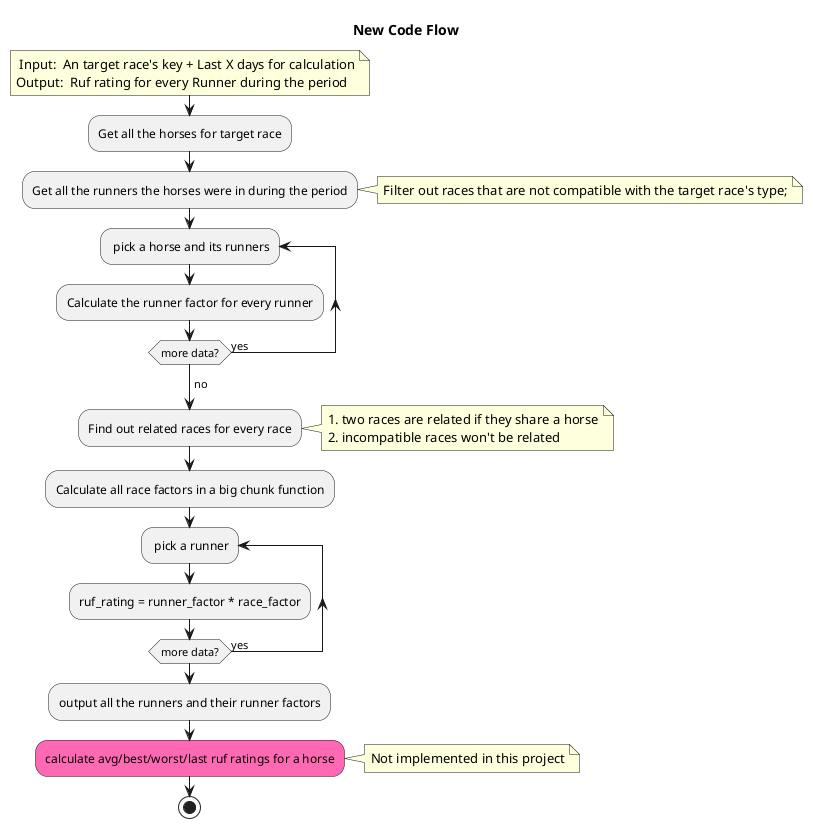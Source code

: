 @startuml


title New Code Flow
note
 Input:  An target race's key + Last X days for calculation
Output:  Ruf rating for every Runner during the period
end note

:Get all the horses for target race;
:Get all the runners the horses were in during the period;
note right
Filter out races that are not compatible with the target race's type;
end note
repeat: pick a horse and its runners
:Calculate the runner factor for every runner;
repeat while (more data?) is (yes)
->no;
:Find out related races for every race;
note right
1. two races are related if they share a horse
2. incompatible races won't be related
end note
:Calculate all race factors in a big chunk function;
repeat: pick a runner
:ruf_rating = runner_factor * race_factor;
repeat while (more data?) is (yes)

:output all the runners and their runner factors;

#HotPink:calculate avg/best/worst/last ruf ratings for a horse;
note right
Not implemented in this project
end note

stop

@enduml